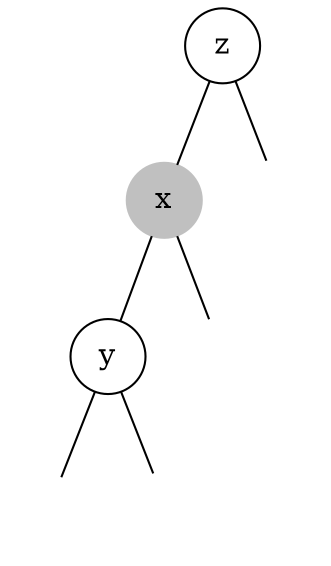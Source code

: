 graph G{
    
    {
    x [shape=circle,style=filled,color=grey];
    y [shape=circle];
    z [shape=circle];
    yl[shape=circle,style=invis];
    yr[shape=circle,style=invis];
    zl[shape=circle,style=invis];
    zr[shape=circle,style=invis];
    x -- y;
    z -- x;
    y -- yl;
    y -- yr;
    x -- zl;
    z -- zr;
    }
}
